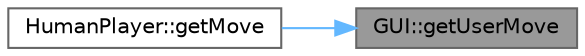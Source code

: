 digraph "GUI::getUserMove"
{
 // INTERACTIVE_SVG=YES
 // LATEX_PDF_SIZE
  bgcolor="transparent";
  edge [fontname=Helvetica,fontsize=10,labelfontname=Helvetica,labelfontsize=10];
  node [fontname=Helvetica,fontsize=10,shape=box,height=0.2,width=0.4];
  rankdir="RL";
  Node1 [id="Node000001",label="GUI::getUserMove",height=0.2,width=0.4,color="gray40", fillcolor="grey60", style="filled", fontcolor="black",tooltip="Prompts the user for their move."];
  Node1 -> Node2 [id="edge1_Node000001_Node000002",dir="back",color="steelblue1",style="solid",tooltip=" "];
  Node2 [id="Node000002",label="HumanPlayer::getMove",height=0.2,width=0.4,color="grey40", fillcolor="white", style="filled",URL="$class_human_player.html#a018a39db440dfa6af27780dde69a2d9b",tooltip="Gets the player's move during their turn."];
}
